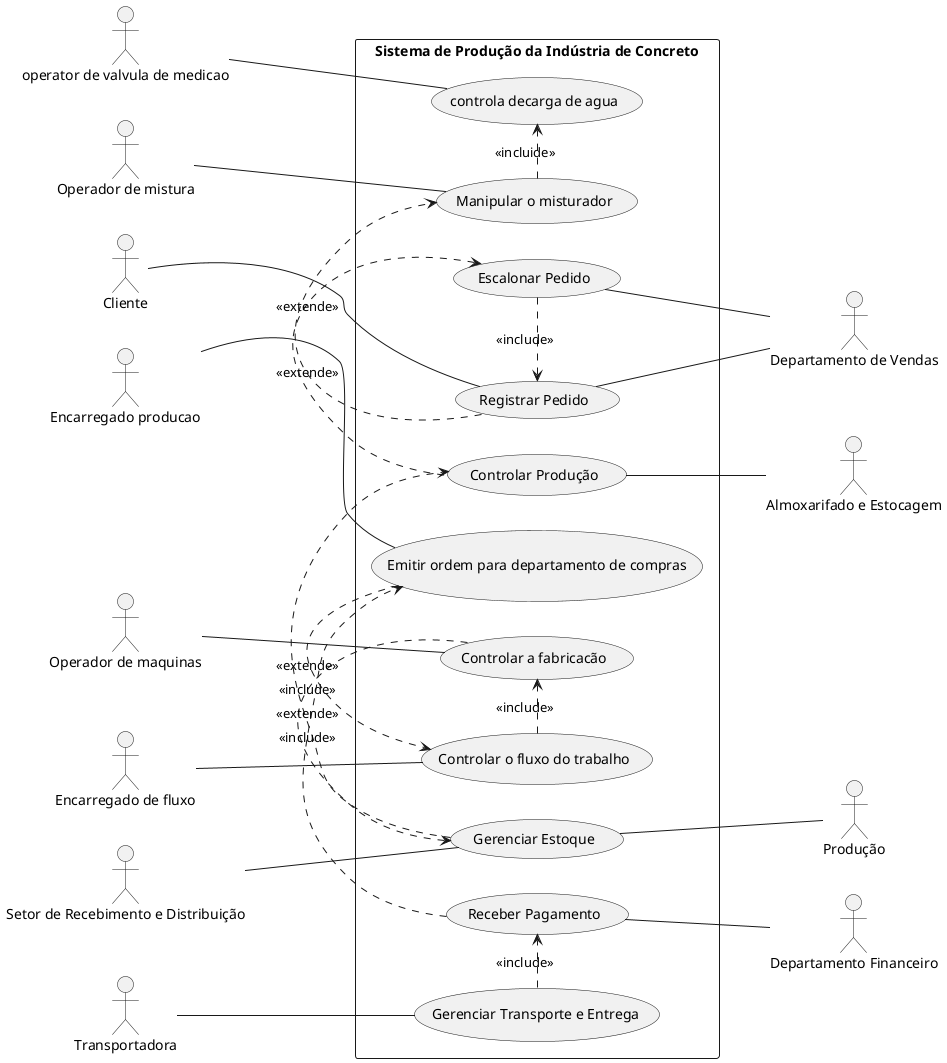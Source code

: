 @startuml

left to right direction
skinparam packageStyle rect
actor "operator de valvula de medicao" as Ope_Va
actor "Operador de mistura" as Ope_Mi
actor Cliente
actor "Departamento de Vendas" as dv
actor "Encarregado producao" as En_Pro
actor Produção
actor "Almoxarifado e Estocagem" as ae
actor "Operador de maquinas" as Ope_Ma
actor "Encarregado de fluxo" as En_Fl
actor "Setor de Recebimento e Distribuição" as srd
actor Transportadora
actor "Departamento Financeiro" as df

rectangle "Sistema de Produção da Indústria de Concreto" {
  usecase "controla decarga de agua" as UC7
  usecase "Manipular o misturador" as UC8
  usecase "Registrar Pedido" as UC1
  usecase "Escalonar Pedido" as UC2
  usecase "Controlar Produção" as UC3
  usecase "Gerenciar Estoque" as UC4
  usecase "Controlar a fabricacão" as UC10
  usecase "Controlar o fluxo do trabalho" as UC11
  usecase "Emitir ordem para departamento de compras" as UC9
  usecase "Receber Pagamento" as UC6
  usecase "Gerenciar Transporte e Entrega" as UC5

  Cliente -- UC1
  UC1 -- dv
  dv -- UC2
  Ope_Va -- UC7
  Ope_Mi -- UC8
  En_Pro -- UC9
  Ope_Ma -- UC10
  En_Fl -- UC11
  UC3 -- ae
  UC4 -- Produção
  srd -- UC4
  Transportadora -- UC5
  UC6 -- df

  UC8 .> UC7 : <<incluide>>
  UC1 .> UC8 : <<extende>>
  UC2 .> UC1 : <<include>>
  UC2 <. UC3 : <<extende>>
  UC4 .> UC3 : <<include>>
  UC10 .> UC4 : <<include>>
  UC11 .> UC10 : <<include>>
  UC9 .> UC11 : <<extende>>
    UC6 .> UC9 : <<extende>>
    UC5 .> UC6 : <<include>>
    

}

@enduml
